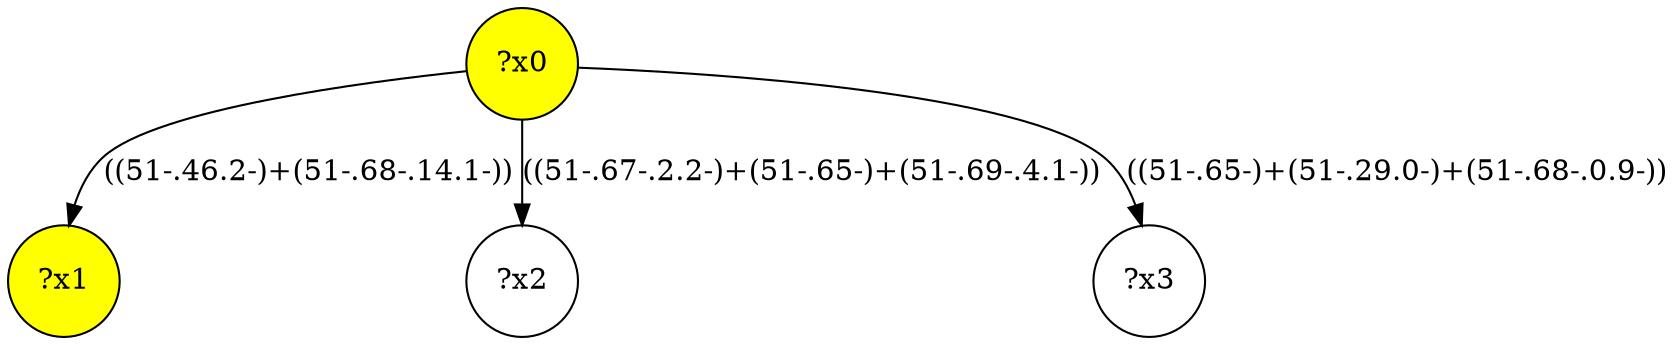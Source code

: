 digraph g {
	x0 [fillcolor="yellow", style="filled," shape=circle, label="?x0"];
	x1 [fillcolor="yellow", style="filled," shape=circle, label="?x1"];
	x0 -> x1 [label="((51-.46.2-)+(51-.68-.14.1-))"];
	x2 [shape=circle, label="?x2"];
	x0 -> x2 [label="((51-.67-.2.2-)+(51-.65-)+(51-.69-.4.1-))"];
	x3 [shape=circle, label="?x3"];
	x0 -> x3 [label="((51-.65-)+(51-.29.0-)+(51-.68-.0.9-))"];
}
